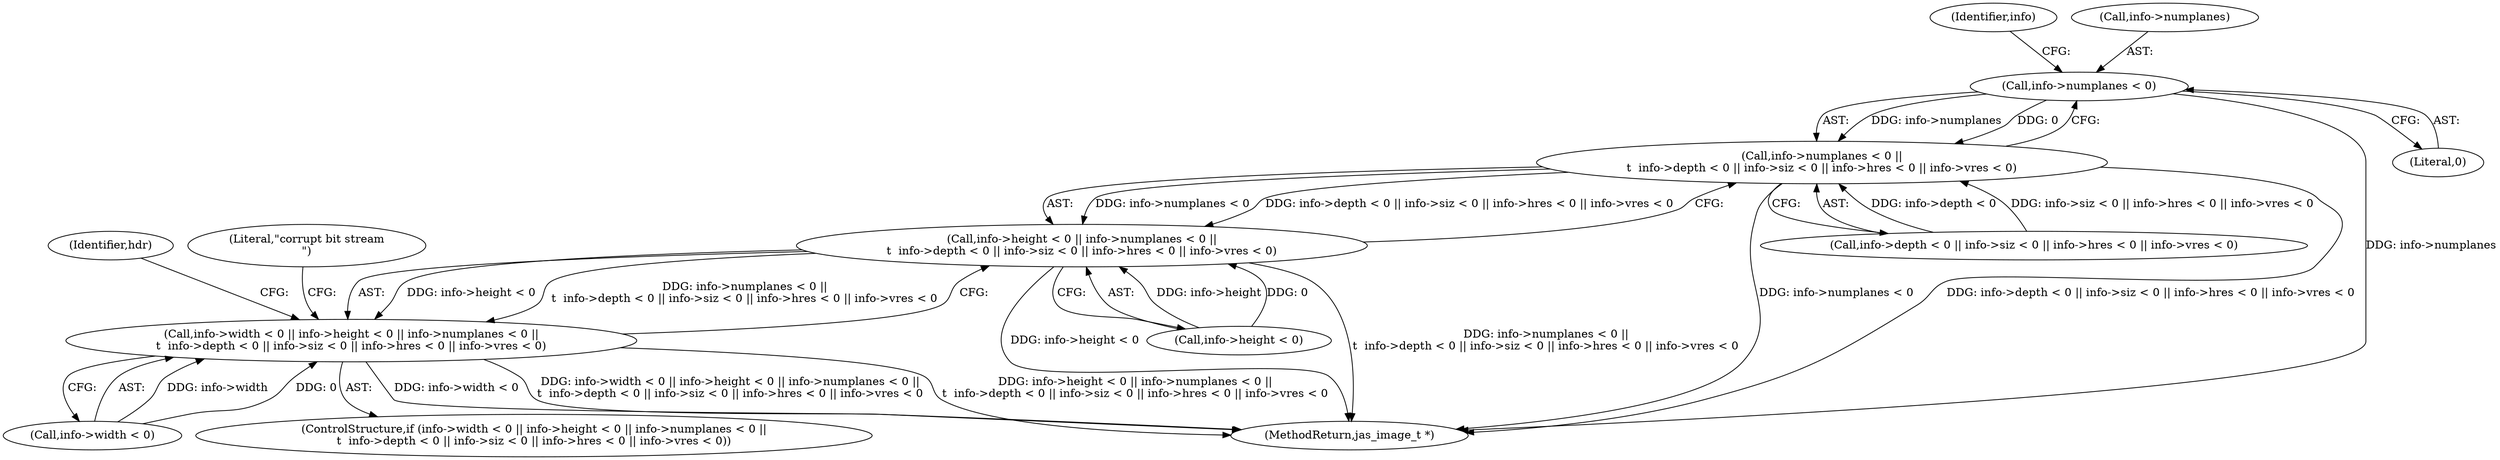 digraph "0_jasper_5d66894d2313e3f3469f19066e149e08ff076698_0@pointer" {
"1000200" [label="(Call,info->numplanes < 0)"];
"1000199" [label="(Call,info->numplanes < 0 ||\n\t  info->depth < 0 || info->siz < 0 || info->hres < 0 || info->vres < 0)"];
"1000193" [label="(Call,info->height < 0 || info->numplanes < 0 ||\n\t  info->depth < 0 || info->siz < 0 || info->hres < 0 || info->vres < 0)"];
"1000187" [label="(Call,info->width < 0 || info->height < 0 || info->numplanes < 0 ||\n\t  info->depth < 0 || info->siz < 0 || info->hres < 0 || info->vres < 0)"];
"1000236" [label="(Identifier,hdr)"];
"1000230" [label="(Literal,\"corrupt bit stream\n\")"];
"1000188" [label="(Call,info->width < 0)"];
"1000193" [label="(Call,info->height < 0 || info->numplanes < 0 ||\n\t  info->depth < 0 || info->siz < 0 || info->hres < 0 || info->vres < 0)"];
"1000187" [label="(Call,info->width < 0 || info->height < 0 || info->numplanes < 0 ||\n\t  info->depth < 0 || info->siz < 0 || info->hres < 0 || info->vres < 0)"];
"1000200" [label="(Call,info->numplanes < 0)"];
"1000208" [label="(Identifier,info)"];
"1000199" [label="(Call,info->numplanes < 0 ||\n\t  info->depth < 0 || info->siz < 0 || info->hres < 0 || info->vres < 0)"];
"1000201" [label="(Call,info->numplanes)"];
"1000194" [label="(Call,info->height < 0)"];
"1000205" [label="(Call,info->depth < 0 || info->siz < 0 || info->hres < 0 || info->vres < 0)"];
"1000406" [label="(MethodReturn,jas_image_t *)"];
"1000186" [label="(ControlStructure,if (info->width < 0 || info->height < 0 || info->numplanes < 0 ||\n\t  info->depth < 0 || info->siz < 0 || info->hres < 0 || info->vres < 0))"];
"1000204" [label="(Literal,0)"];
"1000200" -> "1000199"  [label="AST: "];
"1000200" -> "1000204"  [label="CFG: "];
"1000201" -> "1000200"  [label="AST: "];
"1000204" -> "1000200"  [label="AST: "];
"1000208" -> "1000200"  [label="CFG: "];
"1000199" -> "1000200"  [label="CFG: "];
"1000200" -> "1000406"  [label="DDG: info->numplanes"];
"1000200" -> "1000199"  [label="DDG: info->numplanes"];
"1000200" -> "1000199"  [label="DDG: 0"];
"1000199" -> "1000193"  [label="AST: "];
"1000199" -> "1000205"  [label="CFG: "];
"1000205" -> "1000199"  [label="AST: "];
"1000193" -> "1000199"  [label="CFG: "];
"1000199" -> "1000406"  [label="DDG: info->numplanes < 0"];
"1000199" -> "1000406"  [label="DDG: info->depth < 0 || info->siz < 0 || info->hres < 0 || info->vres < 0"];
"1000199" -> "1000193"  [label="DDG: info->numplanes < 0"];
"1000199" -> "1000193"  [label="DDG: info->depth < 0 || info->siz < 0 || info->hres < 0 || info->vres < 0"];
"1000205" -> "1000199"  [label="DDG: info->depth < 0"];
"1000205" -> "1000199"  [label="DDG: info->siz < 0 || info->hres < 0 || info->vres < 0"];
"1000193" -> "1000187"  [label="AST: "];
"1000193" -> "1000194"  [label="CFG: "];
"1000194" -> "1000193"  [label="AST: "];
"1000187" -> "1000193"  [label="CFG: "];
"1000193" -> "1000406"  [label="DDG: info->height < 0"];
"1000193" -> "1000406"  [label="DDG: info->numplanes < 0 ||\n\t  info->depth < 0 || info->siz < 0 || info->hres < 0 || info->vres < 0"];
"1000193" -> "1000187"  [label="DDG: info->height < 0"];
"1000193" -> "1000187"  [label="DDG: info->numplanes < 0 ||\n\t  info->depth < 0 || info->siz < 0 || info->hres < 0 || info->vres < 0"];
"1000194" -> "1000193"  [label="DDG: info->height"];
"1000194" -> "1000193"  [label="DDG: 0"];
"1000187" -> "1000186"  [label="AST: "];
"1000187" -> "1000188"  [label="CFG: "];
"1000188" -> "1000187"  [label="AST: "];
"1000230" -> "1000187"  [label="CFG: "];
"1000236" -> "1000187"  [label="CFG: "];
"1000187" -> "1000406"  [label="DDG: info->width < 0"];
"1000187" -> "1000406"  [label="DDG: info->width < 0 || info->height < 0 || info->numplanes < 0 ||\n\t  info->depth < 0 || info->siz < 0 || info->hres < 0 || info->vres < 0"];
"1000187" -> "1000406"  [label="DDG: info->height < 0 || info->numplanes < 0 ||\n\t  info->depth < 0 || info->siz < 0 || info->hres < 0 || info->vres < 0"];
"1000188" -> "1000187"  [label="DDG: info->width"];
"1000188" -> "1000187"  [label="DDG: 0"];
}
